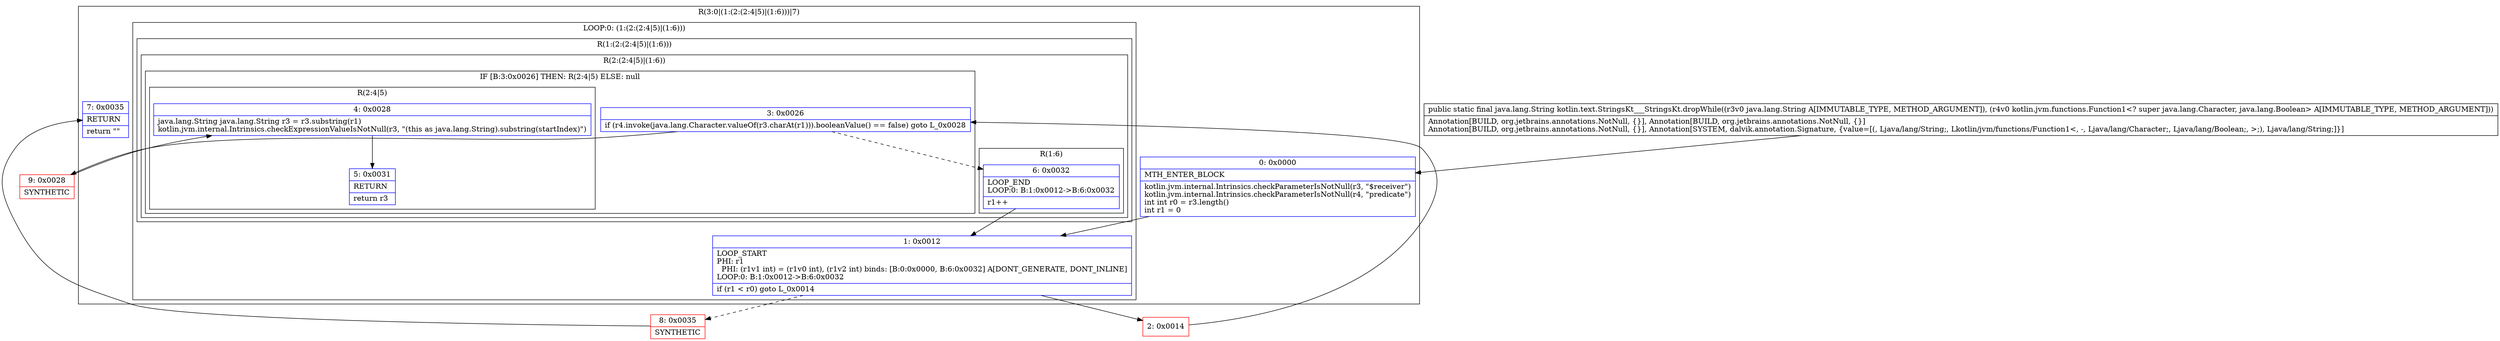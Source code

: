 digraph "CFG forkotlin.text.StringsKt___StringsKt.dropWhile(Ljava\/lang\/String;Lkotlin\/jvm\/functions\/Function1;)Ljava\/lang\/String;" {
subgraph cluster_Region_1096856990 {
label = "R(3:0|(1:(2:(2:4|5)|(1:6)))|7)";
node [shape=record,color=blue];
Node_0 [shape=record,label="{0\:\ 0x0000|MTH_ENTER_BLOCK\l|kotlin.jvm.internal.Intrinsics.checkParameterIsNotNull(r3, \"$receiver\")\lkotlin.jvm.internal.Intrinsics.checkParameterIsNotNull(r4, \"predicate\")\lint int r0 = r3.length()\lint r1 = 0\l}"];
subgraph cluster_LoopRegion_992550688 {
label = "LOOP:0: (1:(2:(2:4|5)|(1:6)))";
node [shape=record,color=blue];
Node_1 [shape=record,label="{1\:\ 0x0012|LOOP_START\lPHI: r1 \l  PHI: (r1v1 int) = (r1v0 int), (r1v2 int) binds: [B:0:0x0000, B:6:0x0032] A[DONT_GENERATE, DONT_INLINE]\lLOOP:0: B:1:0x0012\-\>B:6:0x0032\l|if (r1 \< r0) goto L_0x0014\l}"];
subgraph cluster_Region_1326673432 {
label = "R(1:(2:(2:4|5)|(1:6)))";
node [shape=record,color=blue];
subgraph cluster_Region_975213574 {
label = "R(2:(2:4|5)|(1:6))";
node [shape=record,color=blue];
subgraph cluster_IfRegion_2118268737 {
label = "IF [B:3:0x0026] THEN: R(2:4|5) ELSE: null";
node [shape=record,color=blue];
Node_3 [shape=record,label="{3\:\ 0x0026|if (r4.invoke(java.lang.Character.valueOf(r3.charAt(r1))).booleanValue() == false) goto L_0x0028\l}"];
subgraph cluster_Region_986358098 {
label = "R(2:4|5)";
node [shape=record,color=blue];
Node_4 [shape=record,label="{4\:\ 0x0028|java.lang.String java.lang.String r3 = r3.substring(r1)\lkotlin.jvm.internal.Intrinsics.checkExpressionValueIsNotNull(r3, \"(this as java.lang.String).substring(startIndex)\")\l}"];
Node_5 [shape=record,label="{5\:\ 0x0031|RETURN\l|return r3\l}"];
}
}
subgraph cluster_Region_910278170 {
label = "R(1:6)";
node [shape=record,color=blue];
Node_6 [shape=record,label="{6\:\ 0x0032|LOOP_END\lLOOP:0: B:1:0x0012\-\>B:6:0x0032\l|r1++\l}"];
}
}
}
}
Node_7 [shape=record,label="{7\:\ 0x0035|RETURN\l|return \"\"\l}"];
}
Node_2 [shape=record,color=red,label="{2\:\ 0x0014}"];
Node_8 [shape=record,color=red,label="{8\:\ 0x0035|SYNTHETIC\l}"];
Node_9 [shape=record,color=red,label="{9\:\ 0x0028|SYNTHETIC\l}"];
MethodNode[shape=record,label="{public static final java.lang.String kotlin.text.StringsKt___StringsKt.dropWhile((r3v0 java.lang.String A[IMMUTABLE_TYPE, METHOD_ARGUMENT]), (r4v0 kotlin.jvm.functions.Function1\<? super java.lang.Character, java.lang.Boolean\> A[IMMUTABLE_TYPE, METHOD_ARGUMENT]))  | Annotation[BUILD, org.jetbrains.annotations.NotNull, \{\}], Annotation[BUILD, org.jetbrains.annotations.NotNull, \{\}]\lAnnotation[BUILD, org.jetbrains.annotations.NotNull, \{\}], Annotation[SYSTEM, dalvik.annotation.Signature, \{value=[(, Ljava\/lang\/String;, Lkotlin\/jvm\/functions\/Function1\<, \-, Ljava\/lang\/Character;, Ljava\/lang\/Boolean;, \>;), Ljava\/lang\/String;]\}]\l}"];
MethodNode -> Node_0;
Node_0 -> Node_1;
Node_1 -> Node_2;
Node_1 -> Node_8[style=dashed];
Node_3 -> Node_6[style=dashed];
Node_3 -> Node_9;
Node_4 -> Node_5;
Node_6 -> Node_1;
Node_2 -> Node_3;
Node_8 -> Node_7;
Node_9 -> Node_4;
}

